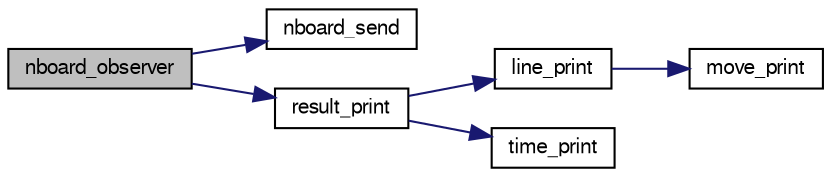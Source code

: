 digraph "nboard_observer"
{
 // LATEX_PDF_SIZE
  bgcolor="transparent";
  edge [fontname="FreeSans",fontsize="10",labelfontname="FreeSans",labelfontsize="10"];
  node [fontname="FreeSans",fontsize="10",shape=record];
  rankdir="LR";
  Node1 [label="nboard_observer",height=0.2,width=0.4,color="black", fillcolor="grey75", style="filled", fontcolor="black",tooltip=" "];
  Node1 -> Node2 [color="midnightblue",fontsize="10",style="solid",fontname="FreeSans"];
  Node2 [label="nboard_send",height=0.2,width=0.4,color="black",URL="$nboard_8c.html#a41829799a73bf33d37592a84bda025d0",tooltip=" "];
  Node1 -> Node3 [color="midnightblue",fontsize="10",style="solid",fontname="FreeSans"];
  Node3 [label="result_print",height=0.2,width=0.4,color="black",URL="$search_8c.html#a67ebbff0df886828d1dd767a949c7a15",tooltip="Print the current search result."];
  Node3 -> Node4 [color="midnightblue",fontsize="10",style="solid",fontname="FreeSans"];
  Node4 [label="line_print",height=0.2,width=0.4,color="black",URL="$move_8c.html#a0ae53ce219676b29cf33f8e7586f75a9",tooltip="Print a move sequence."];
  Node4 -> Node5 [color="midnightblue",fontsize="10",style="solid",fontname="FreeSans"];
  Node5 [label="move_print",height=0.2,width=0.4,color="black",URL="$move_8c.html#a2ec4fa6e50ff377157eddba43ff1d010",tooltip="Print out a move."];
  Node3 -> Node6 [color="midnightblue",fontsize="10",style="solid",fontname="FreeSans"];
  Node6 [label="time_print",height=0.2,width=0.4,color="black",URL="$util_8c.html#a0379cb7b898e08489b0dcda99430ef96",tooltip="Print time as \"D:HH:MM:SS.CC\"."];
}
